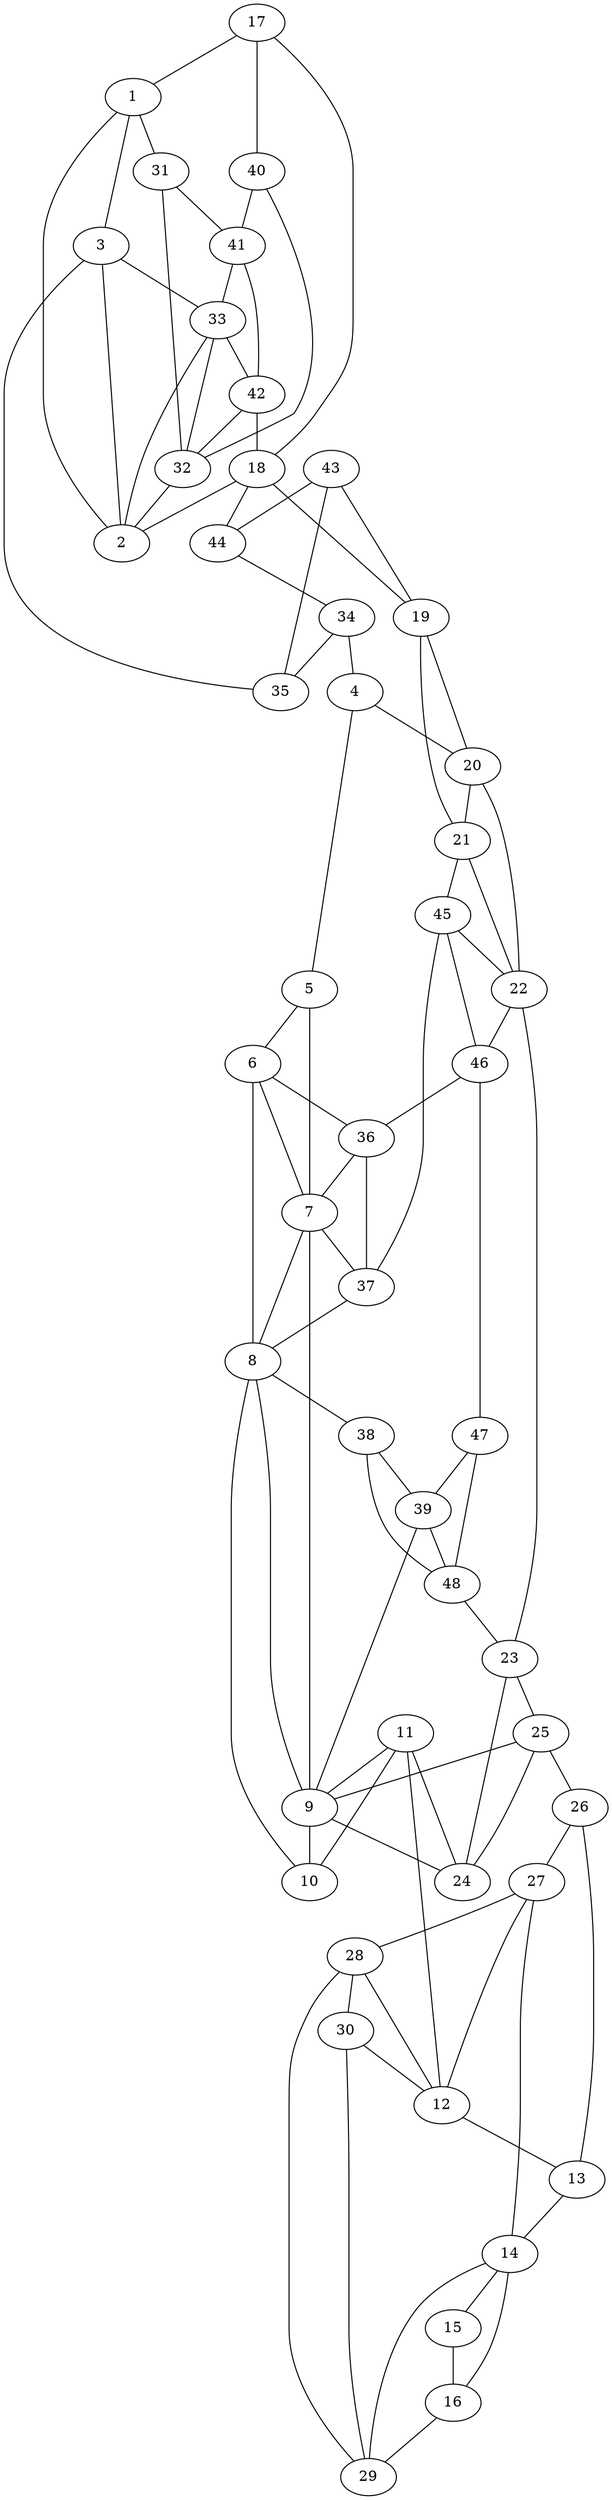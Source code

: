 graph pdb1fpu {
	1	 [aaLength=3,
		sequence=RPE,
		type=0];
	3	 [aaLength=14,
		sequence=SISDEVEKELGKRG,
		type=0];
	1 -- 3	 [distance0="42.01972",
		frequency=1,
		type0=2];
	2	 [aaLength=3,
		sequence=SFA,
		type=0];
	1 -- 2	 [distance0="28.82295",
		frequency=1,
		type0=1];
	31	 [aaLength=6,
		sequence=CPEKVY,
		type=1];
	1 -- 31	 [distance0="56.66318",
		frequency=1,
		type0=3];
	2 -- 3	 [distance0="25.438",
		frequency=1,
		type0=1];
	33	 [aaLength=7,
		sequence=IHQAFET,
		type=1];
	2 -- 33	 [distance0="1.0",
		frequency=1,
		type0=4];
	3 -- 33	 [distance0="51.00656",
		frequency=1,
		type0=3];
	35	 [aaLength=5,
		sequence=vanDerWaals,
		type=1];
	3 -- 35	 [distance0="1.0",
		frequency=1,
		type0=4];
	4	 [aaLength=9,
		sequence=vanDerWaals,
		type=0];
	5	 [aaLength=22,
		sequence=vanDerWaals,
		type=0];
	4 -- 5	 [distance0="20.99286",
		distance1="0.0",
		frequency=2,
		type0=1,
		type1=4];
	20	 [aaLength=22,
		sequence=vanDerWaals,
		type=0];
	4 -- 20	 [distance0="35.11697",
		frequency=1,
		type0=3];
	6	 [aaLength=3,
		sequence=vanDerWaals,
		type=0];
	5 -- 6	 [distance0="31.46951",
		distance1="0.0",
		frequency=2,
		type0=2,
		type1=4];
	7	 [aaLength=3,
		sequence=vanDerWaals,
		type=0];
	5 -- 7	 [distance0="38.12312",
		frequency=1,
		type0=3];
	6 -- 7	 [distance0="15.48214",
		frequency=1,
		type0=1];
	8	 [aaLength=5,
		sequence=vanDerWaals,
		type=0];
	6 -- 8	 [distance0="22.78658",
		frequency=1,
		type0=2];
	36	 [aaLength=3,
		sequence=vanDerWaals,
		type=1];
	6 -- 36	 [distance0="0.0",
		frequency=1,
		type0=4];
	9	 [aaLength=5,
		sequence=vanDerWaals,
		type=0];
	7 -- 9	 [distance0="35.08697",
		frequency=1,
		type0=3];
	7 -- 8	 [distance0="28.99403",
		frequency=1,
		type0=2];
	37	 [aaLength=3,
		sequence=vanDerWaals,
		type=1];
	7 -- 37	 [distance0="0.0",
		frequency=1,
		type0=4];
	8 -- 9	 [distance0="20.42491",
		frequency=1,
		type0=1];
	10	 [aaLength=7,
		sequence=vanDerWaals,
		type=0];
	8 -- 10	 [distance0="26.00691",
		frequency=1,
		type0=3];
	38	 [aaLength=3,
		sequence=vanDerWaals,
		type=1];
	8 -- 38	 [distance0="0.0",
		frequency=1,
		type0=4];
	9 -- 10	 [distance0="12.4057",
		distance1="0.0",
		frequency=2,
		type0=1,
		type1=5];
	24	 [aaLength=7,
		sequence=vanDerWaals,
		type=0];
	9 -- 24	 [distance0="18.2994",
		frequency=1,
		type0=3];
	11	 [aaLength=18,
		sequence=vanDerWaals,
		type=0];
	11 -- 9	 [distance0="18.34722",
		frequency=1,
		type0=2];
	11 -- 10	 [distance0="16.45276",
		frequency=1,
		type0=1];
	12	 [aaLength=3,
		sequence=vanDerWaals,
		type=0];
	11 -- 12	 [distance0="0.0",
		frequency=1,
		type0=4];
	11 -- 24	 [distance0="24.09883",
		frequency=1,
		type0=3];
	13	 [aaLength=8,
		sequence=vanDerWaals,
		type=0];
	12 -- 13	 [distance0="6.630139",
		distance1="0.0",
		frequency=2,
		type0=1,
		type1=5];
	27	 [aaLength=8,
		sequence=vanDerWaals,
		type=0];
	12 -- 27	 [distance0="12.92474",
		frequency=1,
		type0=2];
	14	 [aaLength=12,
		sequence=vanDerWaals,
		type=0];
	13 -- 14	 [distance0="0.0",
		frequency=1,
		type0=4];
	26	 [aaLength=3,
		sequence=vanDerWaals,
		type=0];
	13 -- 26	 [distance0="20.43334",
		frequency=1,
		type0=3];
	15	 [aaLength=5,
		sequence=vanDerWaals,
		type=0];
	14 -- 15	 [distance0="21.96092",
		distance1="0.0",
		frequency=2,
		type0=1,
		type1=4];
	16	 [aaLength=13,
		sequence=vanDerWaals,
		type=0];
	14 -- 16	 [distance0="22.08458",
		frequency=1,
		type0=2];
	14 -- 27	 [distance0="23.52781",
		frequency=1,
		type0=3];
	15 -- 16	 [distance0="15.83128",
		distance1="0.0",
		frequency=2,
		type0=1,
		type1=4];
	29	 [aaLength=5,
		sequence=vanDerWaals,
		type=0];
	16 -- 29	 [distance0="34.62687",
		frequency=1,
		type0=3];
	17	 [aaLength=3,
		sequence=RPE,
		type=0];
	17 -- 1	 [distance0="62.85378",
		frequency=1,
		type0=2];
	18	 [aaLength=14,
		sequence=SISDEVEKELGKRG,
		type=0];
	17 -- 18	 [distance0="45.06286",
		frequency=1,
		type0=1];
	40	 [aaLength=6,
		sequence=CPEKVY,
		type=1];
	17 -- 40	 [distance0="1.0",
		frequency=1,
		type0=4];
	18 -- 2	 [distance0="43.68807",
		frequency=1,
		type0=1];
	19	 [aaLength=9,
		sequence=vanDerWaals,
		type=0];
	18 -- 19	 [distance0="46.70923",
		frequency=1,
		type0=3];
	44	 [aaLength=5,
		sequence=vanDerWaals,
		type=1];
	18 -- 44	 [distance0="1.0",
		frequency=1,
		type0=4];
	19 -- 20	 [distance0="15.46235",
		distance1="0.0",
		frequency=2,
		type0=1,
		type1=4];
	21	 [aaLength=3,
		sequence=vanDerWaals,
		type=0];
	19 -- 21	 [distance0="43.56841",
		frequency=1,
		type0=3];
	20 -- 21	 [distance0="30.62677",
		distance1="0.0",
		frequency=2,
		type0=2,
		type1=4];
	22	 [aaLength=3,
		sequence=vanDerWaals,
		type=0];
	21 -- 22	 [distance0="19.23777",
		frequency=1,
		type0=1];
	45	 [aaLength=3,
		sequence=vanDerWaals,
		type=1];
	21 -- 45	 [distance0="0.0",
		frequency=1,
		type0=4];
	22 -- 20	 [distance0="38.24584",
		frequency=1,
		type0=2];
	23	 [aaLength=5,
		sequence=vanDerWaals,
		type=0];
	22 -- 23	 [distance0="41.44218",
		frequency=1,
		type0=3];
	46	 [aaLength=3,
		sequence=vanDerWaals,
		type=1];
	22 -- 46	 [distance0="0.0",
		frequency=1,
		type0=4];
	23 -- 24	 [distance0="6.775288",
		distance1="0.0",
		frequency=2,
		type0=1,
		type1=5];
	25	 [aaLength=18,
		sequence=vanDerWaals,
		type=0];
	23 -- 25	 [distance0="17.65772",
		frequency=1,
		type0=2];
	25 -- 9	 [distance0="26.58963",
		frequency=1,
		type0=3];
	25 -- 24	 [distance0="17.10603",
		frequency=1,
		type0=1];
	25 -- 26	 [distance0="0.0",
		frequency=1,
		type0=4];
	26 -- 27	 [distance0="9.182123",
		distance1="0.0",
		frequency=2,
		type0=1,
		type1=5];
	28	 [aaLength=12,
		sequence=vanDerWaals,
		type=0];
	27 -- 28	 [distance0="0.0",
		frequency=1,
		type0=4];
	28 -- 12	 [distance0="24.1821",
		frequency=1,
		type0=3];
	28 -- 29	 [distance0="17.84878",
		distance1="0.0",
		frequency=2,
		type0=1,
		type1=4];
	30	 [aaLength=13,
		sequence=vanDerWaals,
		type=0];
	28 -- 30	 [distance0="22.4749",
		frequency=1,
		type0=2];
	29 -- 14	 [distance0="29.32965",
		frequency=1,
		type0=3];
	30 -- 12	 [distance0="46.36644",
		frequency=1,
		type0=3];
	30 -- 29	 [distance0="19.05008",
		frequency=1,
		type0=1];
	32	 [aaLength=6,
		sequence=WNPSDR,
		type=1];
	31 -- 32	 [distance0="14.0",
		distance1="8.0",
		frequency=2,
		type0=2,
		type1=4];
	41	 [aaLength=6,
		sequence=WNPSDR,
		type=1];
	31 -- 41	 [distance0="14.0",
		frequency=1,
		type0=3];
	32 -- 2	 [distance0="1.0",
		frequency=1,
		type0=4];
	32 -- 33	 [distance0="11.0",
		frequency=1,
		type0=2];
	42	 [aaLength=5,
		sequence=IHQAF,
		type=1];
	33 -- 42	 [distance0="0.0",
		frequency=1,
		type0=1];
	34	 [aaLength=6,
		sequence=vanDerWaals,
		type=1];
	34 -- 4	 [distance0="0.0",
		frequency=1,
		type0=4];
	34 -- 35	 [distance0="10.0",
		frequency=1,
		type0=2];
	36 -- 7	 [distance0="0.0",
		frequency=1,
		type0=4];
	36 -- 37	 [distance0="8.0",
		frequency=1,
		type0=2];
	37 -- 8	 [distance0="0.0",
		frequency=1,
		type0=4];
	39	 [aaLength=3,
		sequence=vanDerWaals,
		type=1];
	38 -- 39	 [distance0="5.0",
		distance1="0.0",
		frequency=2,
		type0=2,
		type1=4];
	39 -- 9	 [distance0="0.0",
		frequency=1,
		type0=5];
	48	 [aaLength=3,
		sequence=vanDerWaals,
		type=1];
	39 -- 48	 [distance0="0.0",
		frequency=1,
		type0=1];
	40 -- 32	 [distance0="14.0",
		frequency=1,
		type0=2];
	40 -- 41	 [distance0="14.0",
		distance1="8.0",
		frequency=2,
		type0=3,
		type1=4];
	41 -- 33	 [distance0="11.0",
		frequency=1,
		type0=2];
	41 -- 42	 [distance0="11.0",
		distance1="5.0",
		frequency=2,
		type0=3,
		type1=4];
	42 -- 18	 [distance0="7.0",
		frequency=1,
		type0=4];
	42 -- 32	 [distance0="11.0",
		frequency=1,
		type0=2];
	43	 [aaLength=5,
		sequence=vanDerWaals,
		type=1];
	43 -- 19	 [distance0="0.0",
		frequency=1,
		type0=4];
	43 -- 35	 [distance0="11.0",
		frequency=1,
		type0=2];
	43 -- 44	 [distance0="11.0",
		frequency=1,
		type0=3];
	44 -- 34	 [distance0="10.0",
		frequency=1,
		type0=2];
	45 -- 22	 [distance0="0.0",
		frequency=1,
		type0=4];
	45 -- 37	 [distance0="8.0",
		frequency=1,
		type0=2];
	45 -- 46	 [distance0="8.0",
		frequency=1,
		type0=3];
	46 -- 36	 [distance0="8.0",
		frequency=1,
		type0=2];
	47	 [aaLength=3,
		sequence=vanDerWaals,
		type=1];
	46 -- 47	 [distance0="0.0",
		frequency=1,
		type0=4];
	47 -- 39	 [distance0="5.0",
		frequency=1,
		type0=2];
	47 -- 48	 [distance0="5.0",
		distance1="0.0",
		frequency=2,
		type0=3,
		type1=4];
	48 -- 23	 [distance0="0.0",
		frequency=1,
		type0=5];
	48 -- 38	 [distance0="5.0",
		frequency=1,
		type0=2];
}
